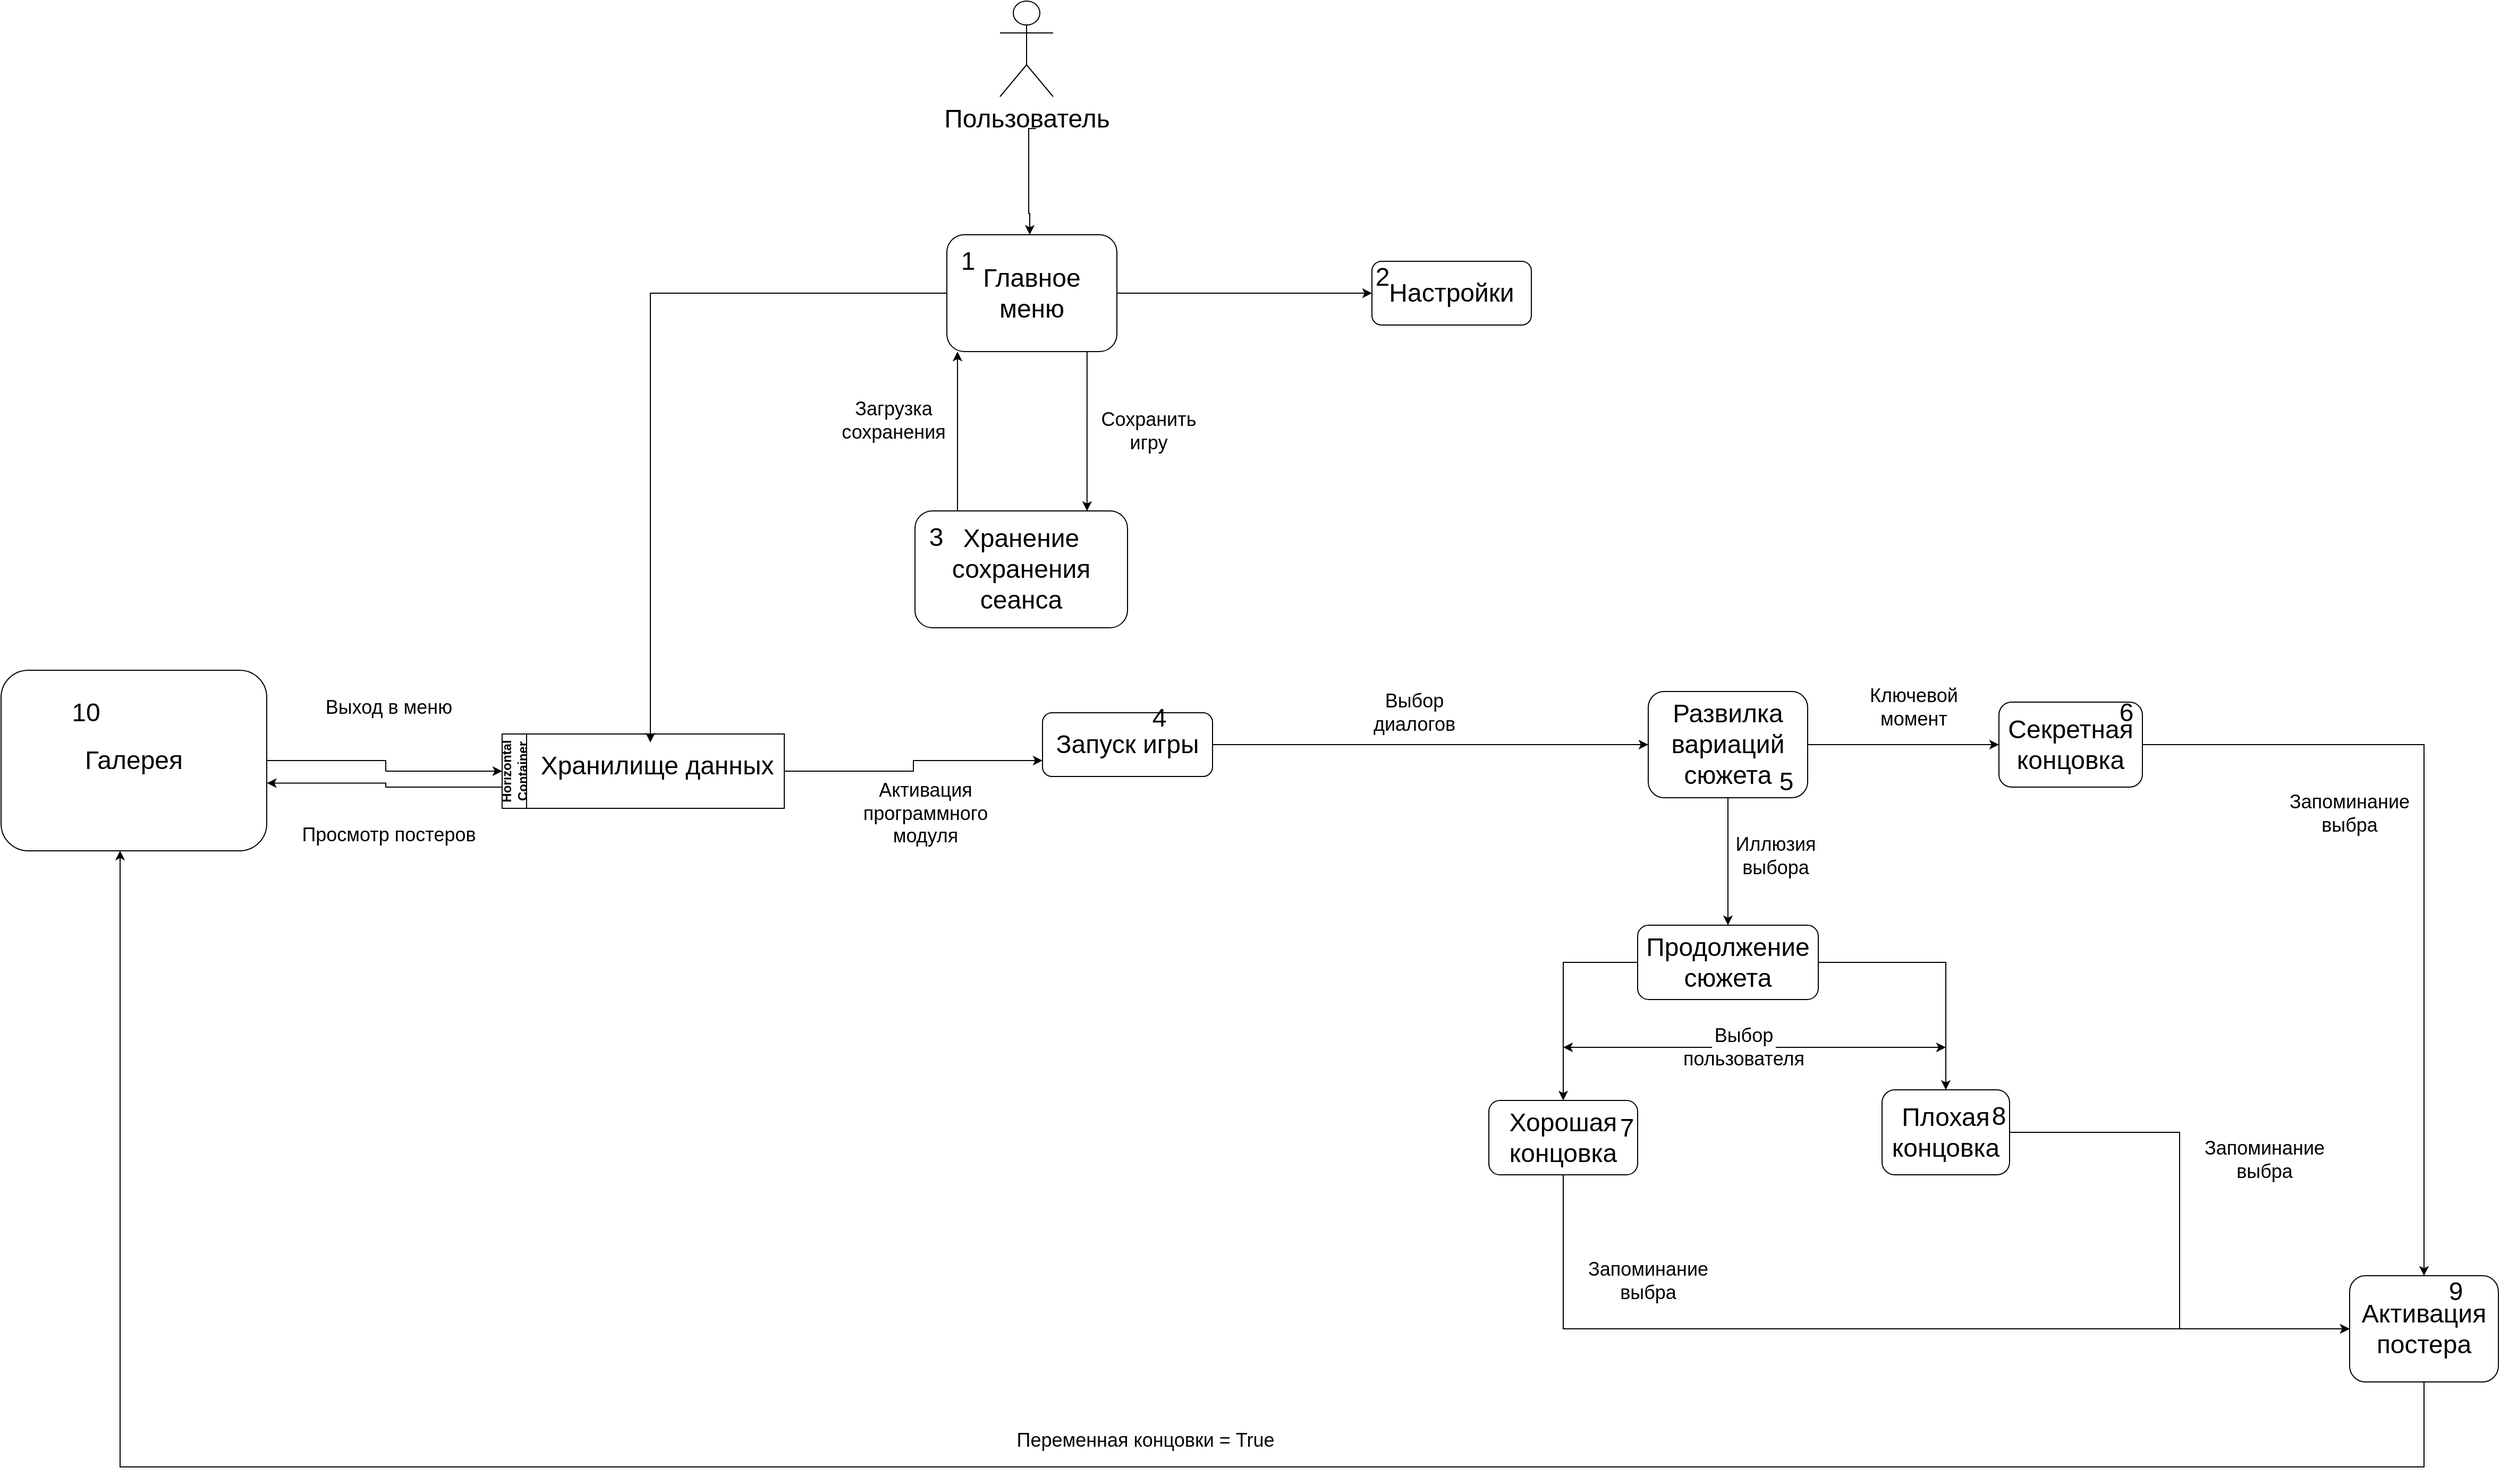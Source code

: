 <mxfile version="22.1.11" type="device">
  <diagram name="Page-1" id="a8nrDd8PklIeqIUp_8UD">
    <mxGraphModel dx="4454" dy="2824" grid="1" gridSize="10" guides="1" tooltips="1" connect="1" arrows="1" fold="1" page="1" pageScale="1" pageWidth="850" pageHeight="1100" math="0" shadow="0">
      <root>
        <mxCell id="0" />
        <mxCell id="1" parent="0" />
        <mxCell id="6vZie8pdOcaqFbSYm04I-3" style="edgeStyle=orthogonalEdgeStyle;rounded=0;orthogonalLoop=1;jettySize=auto;html=1;exitX=0.844;exitY=0.983;exitDx=0;exitDy=0;exitPerimeter=0;" parent="1" target="6vZie8pdOcaqFbSYm04I-2" edge="1">
          <mxGeometry relative="1" as="geometry">
            <mxPoint x="441.92" y="208.98" as="sourcePoint" />
            <Array as="points">
              <mxPoint x="442" y="290" />
              <mxPoint x="442" y="290" />
            </Array>
          </mxGeometry>
        </mxCell>
        <mxCell id="6vZie8pdOcaqFbSYm04I-6" style="edgeStyle=orthogonalEdgeStyle;rounded=0;orthogonalLoop=1;jettySize=auto;html=1;" parent="1" source="6vZie8pdOcaqFbSYm04I-2" edge="1">
          <mxGeometry relative="1" as="geometry">
            <mxPoint x="320" y="210" as="targetPoint" />
            <Array as="points">
              <mxPoint x="320" y="250" />
              <mxPoint x="320" y="250" />
            </Array>
          </mxGeometry>
        </mxCell>
        <mxCell id="6vZie8pdOcaqFbSYm04I-2" value="&lt;font style=&quot;font-size: 24px;&quot;&gt;Хранение сохранения сеанса&lt;br&gt;&lt;/font&gt;" style="rounded=1;whiteSpace=wrap;html=1;" parent="1" vertex="1">
          <mxGeometry x="280" y="360" width="200" height="110" as="geometry" />
        </mxCell>
        <mxCell id="6vZie8pdOcaqFbSYm04I-4" value="&lt;font style=&quot;font-size: 18px;&quot;&gt;Загрузка сохранения&lt;br&gt;&lt;/font&gt;" style="text;html=1;strokeColor=none;fillColor=none;align=center;verticalAlign=middle;whiteSpace=wrap;rounded=0;" parent="1" vertex="1">
          <mxGeometry x="230" y="260" width="60" height="30" as="geometry" />
        </mxCell>
        <mxCell id="6vZie8pdOcaqFbSYm04I-7" value="&lt;font style=&quot;font-size: 18px;&quot;&gt;Сохранить игру&lt;br&gt;&lt;/font&gt;" style="text;html=1;strokeColor=none;fillColor=none;align=center;verticalAlign=middle;whiteSpace=wrap;rounded=0;" parent="1" vertex="1">
          <mxGeometry x="470" y="270" width="60" height="30" as="geometry" />
        </mxCell>
        <mxCell id="6vZie8pdOcaqFbSYm04I-16" style="edgeStyle=orthogonalEdgeStyle;rounded=0;orthogonalLoop=1;jettySize=auto;html=1;" parent="1" source="6vZie8pdOcaqFbSYm04I-10" target="6vZie8pdOcaqFbSYm04I-14" edge="1">
          <mxGeometry relative="1" as="geometry" />
        </mxCell>
        <mxCell id="6vZie8pdOcaqFbSYm04I-10" value="&lt;font style=&quot;font-size: 24px;&quot;&gt;Запуск игры&lt;br&gt;&lt;/font&gt;" style="rounded=1;whiteSpace=wrap;html=1;" parent="1" vertex="1">
          <mxGeometry x="400" y="550" width="160" height="60" as="geometry" />
        </mxCell>
        <mxCell id="6vZie8pdOcaqFbSYm04I-12" value="&lt;font style=&quot;font-size: 18px;&quot;&gt;Активация программного модуля&lt;/font&gt;" style="text;html=1;strokeColor=none;fillColor=none;align=center;verticalAlign=middle;whiteSpace=wrap;rounded=0;" parent="1" vertex="1">
          <mxGeometry x="260" y="630" width="60" height="30" as="geometry" />
        </mxCell>
        <mxCell id="6vZie8pdOcaqFbSYm04I-20" style="edgeStyle=orthogonalEdgeStyle;rounded=0;orthogonalLoop=1;jettySize=auto;html=1;entryX=0;entryY=0.5;entryDx=0;entryDy=0;" parent="1" source="6vZie8pdOcaqFbSYm04I-14" target="6vZie8pdOcaqFbSYm04I-19" edge="1">
          <mxGeometry relative="1" as="geometry" />
        </mxCell>
        <mxCell id="6vZie8pdOcaqFbSYm04I-22" style="edgeStyle=orthogonalEdgeStyle;rounded=0;orthogonalLoop=1;jettySize=auto;html=1;" parent="1" source="6vZie8pdOcaqFbSYm04I-14" target="6vZie8pdOcaqFbSYm04I-18" edge="1">
          <mxGeometry relative="1" as="geometry" />
        </mxCell>
        <mxCell id="6vZie8pdOcaqFbSYm04I-14" value="&lt;font style=&quot;font-size: 24px;&quot;&gt;Развилка вариаций сюжета&lt;font&gt;&lt;br&gt;&lt;/font&gt;&lt;/font&gt;" style="rounded=1;whiteSpace=wrap;html=1;" parent="1" vertex="1">
          <mxGeometry x="970" y="530" width="150" height="100" as="geometry" />
        </mxCell>
        <mxCell id="6vZie8pdOcaqFbSYm04I-17" value="&lt;font style=&quot;font-size: 18px;&quot;&gt;Выбор диалогов&lt;br&gt;&lt;/font&gt;" style="text;html=1;strokeColor=none;fillColor=none;align=center;verticalAlign=middle;whiteSpace=wrap;rounded=0;" parent="1" vertex="1">
          <mxGeometry x="720" y="535" width="60" height="30" as="geometry" />
        </mxCell>
        <mxCell id="6vZie8pdOcaqFbSYm04I-29" style="edgeStyle=orthogonalEdgeStyle;rounded=0;orthogonalLoop=1;jettySize=auto;html=1;entryX=0.5;entryY=0;entryDx=0;entryDy=0;" parent="1" source="6vZie8pdOcaqFbSYm04I-18" target="6vZie8pdOcaqFbSYm04I-26" edge="1">
          <mxGeometry relative="1" as="geometry" />
        </mxCell>
        <mxCell id="6vZie8pdOcaqFbSYm04I-33" style="edgeStyle=orthogonalEdgeStyle;rounded=0;orthogonalLoop=1;jettySize=auto;html=1;" parent="1" source="6vZie8pdOcaqFbSYm04I-18" target="6vZie8pdOcaqFbSYm04I-25" edge="1">
          <mxGeometry relative="1" as="geometry">
            <Array as="points">
              <mxPoint x="890" y="785" />
            </Array>
          </mxGeometry>
        </mxCell>
        <mxCell id="6vZie8pdOcaqFbSYm04I-18" value="&lt;font style=&quot;font-size: 24px;&quot;&gt;Продолжение сюжета&lt;br&gt;&lt;/font&gt;" style="rounded=1;whiteSpace=wrap;html=1;" parent="1" vertex="1">
          <mxGeometry x="960" y="750" width="170" height="70" as="geometry" />
        </mxCell>
        <mxCell id="6vZie8pdOcaqFbSYm04I-44" style="edgeStyle=orthogonalEdgeStyle;rounded=0;orthogonalLoop=1;jettySize=auto;html=1;entryX=0.5;entryY=0;entryDx=0;entryDy=0;" parent="1" source="6vZie8pdOcaqFbSYm04I-19" target="6vZie8pdOcaqFbSYm04I-43" edge="1">
          <mxGeometry relative="1" as="geometry" />
        </mxCell>
        <mxCell id="6vZie8pdOcaqFbSYm04I-19" value="&lt;font style=&quot;font-size: 24px;&quot;&gt;Секретная концовка&lt;/font&gt;" style="rounded=1;whiteSpace=wrap;html=1;" parent="1" vertex="1">
          <mxGeometry x="1300" y="540" width="135" height="80" as="geometry" />
        </mxCell>
        <mxCell id="6vZie8pdOcaqFbSYm04I-21" value="&lt;font style=&quot;font-size: 18px;&quot;&gt;Ключевой момент&lt;br&gt;&lt;/font&gt;" style="text;html=1;strokeColor=none;fillColor=none;align=center;verticalAlign=middle;whiteSpace=wrap;rounded=0;" parent="1" vertex="1">
          <mxGeometry x="1190" y="530" width="60" height="30" as="geometry" />
        </mxCell>
        <mxCell id="6vZie8pdOcaqFbSYm04I-23" value="&lt;font style=&quot;font-size: 18px;&quot;&gt;Иллюзия выбора&lt;br&gt;&lt;/font&gt;" style="text;html=1;strokeColor=none;fillColor=none;align=center;verticalAlign=middle;whiteSpace=wrap;rounded=0;" parent="1" vertex="1">
          <mxGeometry x="1060" y="670" width="60" height="30" as="geometry" />
        </mxCell>
        <mxCell id="6vZie8pdOcaqFbSYm04I-48" style="edgeStyle=orthogonalEdgeStyle;rounded=0;orthogonalLoop=1;jettySize=auto;html=1;entryX=0;entryY=0.5;entryDx=0;entryDy=0;" parent="1" source="6vZie8pdOcaqFbSYm04I-25" target="6vZie8pdOcaqFbSYm04I-43" edge="1">
          <mxGeometry relative="1" as="geometry">
            <Array as="points">
              <mxPoint x="890" y="1130" />
            </Array>
          </mxGeometry>
        </mxCell>
        <mxCell id="6vZie8pdOcaqFbSYm04I-25" value="&lt;font style=&quot;font-size: 24px;&quot;&gt;Хорошая концовка&lt;br&gt;&lt;/font&gt;" style="rounded=1;whiteSpace=wrap;html=1;" parent="1" vertex="1">
          <mxGeometry x="820" y="915" width="140" height="70" as="geometry" />
        </mxCell>
        <mxCell id="6vZie8pdOcaqFbSYm04I-45" style="edgeStyle=orthogonalEdgeStyle;rounded=0;orthogonalLoop=1;jettySize=auto;html=1;entryX=0;entryY=0.5;entryDx=0;entryDy=0;" parent="1" source="6vZie8pdOcaqFbSYm04I-26" target="6vZie8pdOcaqFbSYm04I-43" edge="1">
          <mxGeometry relative="1" as="geometry" />
        </mxCell>
        <mxCell id="6vZie8pdOcaqFbSYm04I-26" value="&lt;font style=&quot;font-size: 24px;&quot;&gt;Плохая концовка&lt;br&gt;&lt;/font&gt;" style="rounded=1;whiteSpace=wrap;html=1;" parent="1" vertex="1">
          <mxGeometry x="1190" y="905" width="120" height="80" as="geometry" />
        </mxCell>
        <mxCell id="6vZie8pdOcaqFbSYm04I-31" style="edgeStyle=orthogonalEdgeStyle;rounded=0;orthogonalLoop=1;jettySize=auto;html=1;" parent="1" source="6vZie8pdOcaqFbSYm04I-30" edge="1">
          <mxGeometry relative="1" as="geometry">
            <mxPoint x="1250" y="865" as="targetPoint" />
          </mxGeometry>
        </mxCell>
        <mxCell id="6vZie8pdOcaqFbSYm04I-32" style="edgeStyle=orthogonalEdgeStyle;rounded=0;orthogonalLoop=1;jettySize=auto;html=1;" parent="1" source="6vZie8pdOcaqFbSYm04I-30" edge="1">
          <mxGeometry relative="1" as="geometry">
            <mxPoint x="890" y="865" as="targetPoint" />
          </mxGeometry>
        </mxCell>
        <mxCell id="6vZie8pdOcaqFbSYm04I-30" value="&lt;font style=&quot;font-size: 18px;&quot;&gt;Выбор пользователя&lt;br&gt;&lt;/font&gt;" style="text;html=1;strokeColor=none;fillColor=none;align=center;verticalAlign=middle;whiteSpace=wrap;rounded=0;" parent="1" vertex="1">
          <mxGeometry x="1030" y="850" width="60" height="30" as="geometry" />
        </mxCell>
        <mxCell id="6vZie8pdOcaqFbSYm04I-69" style="edgeStyle=orthogonalEdgeStyle;rounded=0;orthogonalLoop=1;jettySize=auto;html=1;entryX=0;entryY=0.5;entryDx=0;entryDy=0;" parent="1" source="6vZie8pdOcaqFbSYm04I-36" target="6vZie8pdOcaqFbSYm04I-67" edge="1">
          <mxGeometry relative="1" as="geometry" />
        </mxCell>
        <mxCell id="6vZie8pdOcaqFbSYm04I-36" value="&lt;font style=&quot;font-size: 24px;&quot;&gt;Главное меню&lt;/font&gt;" style="rounded=1;whiteSpace=wrap;html=1;" parent="1" vertex="1">
          <mxGeometry x="310" y="100" width="160" height="110" as="geometry" />
        </mxCell>
        <mxCell id="6vZie8pdOcaqFbSYm04I-43" value="&lt;font style=&quot;font-size: 24px;&quot;&gt;Активация постера&lt;/font&gt;" style="rounded=1;whiteSpace=wrap;html=1;" parent="1" vertex="1">
          <mxGeometry x="1630" y="1080" width="140" height="100" as="geometry" />
        </mxCell>
        <mxCell id="6vZie8pdOcaqFbSYm04I-49" value="&lt;font style=&quot;font-size: 18px;&quot;&gt;Запоминание выбра&lt;br&gt;&lt;/font&gt;" style="text;html=1;strokeColor=none;fillColor=none;align=center;verticalAlign=middle;whiteSpace=wrap;rounded=0;" parent="1" vertex="1">
          <mxGeometry x="1600" y="630" width="60" height="30" as="geometry" />
        </mxCell>
        <mxCell id="6vZie8pdOcaqFbSYm04I-51" value="&lt;font style=&quot;font-size: 18px;&quot;&gt;Запоминание выбра&lt;br&gt;&lt;/font&gt;" style="text;html=1;strokeColor=none;fillColor=none;align=center;verticalAlign=middle;whiteSpace=wrap;rounded=0;" parent="1" vertex="1">
          <mxGeometry x="940" y="1070" width="60" height="30" as="geometry" />
        </mxCell>
        <mxCell id="6vZie8pdOcaqFbSYm04I-52" value="&lt;font style=&quot;font-size: 18px;&quot;&gt;Запоминание выбра&lt;br&gt;&lt;/font&gt;" style="text;html=1;strokeColor=none;fillColor=none;align=center;verticalAlign=middle;whiteSpace=wrap;rounded=0;" parent="1" vertex="1">
          <mxGeometry x="1520" y="956" width="60" height="30" as="geometry" />
        </mxCell>
        <mxCell id="6vZie8pdOcaqFbSYm04I-91" style="edgeStyle=orthogonalEdgeStyle;rounded=0;orthogonalLoop=1;jettySize=auto;html=1;entryX=0;entryY=0.5;entryDx=0;entryDy=0;" parent="1" source="6vZie8pdOcaqFbSYm04I-53" target="6vZie8pdOcaqFbSYm04I-83" edge="1">
          <mxGeometry relative="1" as="geometry">
            <Array as="points">
              <mxPoint x="-218" y="595" />
              <mxPoint x="-218" y="605" />
            </Array>
          </mxGeometry>
        </mxCell>
        <mxCell id="6vZie8pdOcaqFbSYm04I-53" value="&lt;font style=&quot;font-size: 24px;&quot;&gt;Галерея&lt;/font&gt;" style="rounded=1;whiteSpace=wrap;html=1;" parent="1" vertex="1">
          <mxGeometry x="-580" y="510" width="250" height="170" as="geometry" />
        </mxCell>
        <mxCell id="6vZie8pdOcaqFbSYm04I-56" value="&lt;font style=&quot;font-size: 18px;&quot;&gt;Переменная концовки = True &lt;br&gt;&lt;/font&gt;" style="text;html=1;strokeColor=none;fillColor=none;align=center;verticalAlign=middle;whiteSpace=wrap;rounded=0;" parent="1" vertex="1">
          <mxGeometry x="340" y="1220" width="314" height="30" as="geometry" />
        </mxCell>
        <mxCell id="6vZie8pdOcaqFbSYm04I-67" value="&lt;font style=&quot;font-size: 24px;&quot;&gt;Настройки&lt;/font&gt;" style="rounded=1;whiteSpace=wrap;html=1;" parent="1" vertex="1">
          <mxGeometry x="710" y="125" width="150" height="60" as="geometry" />
        </mxCell>
        <mxCell id="6vZie8pdOcaqFbSYm04I-71" value="&lt;font style=&quot;font-size: 18px;&quot;&gt;Просмотр постеров&lt;br&gt;&lt;/font&gt;" style="text;html=1;strokeColor=none;fillColor=none;align=center;verticalAlign=middle;whiteSpace=wrap;rounded=0;" parent="1" vertex="1">
          <mxGeometry x="-307" y="650" width="184" height="30" as="geometry" />
        </mxCell>
        <mxCell id="6vZie8pdOcaqFbSYm04I-72" value="&lt;font style=&quot;font-size: 18px;&quot;&gt;Выход в меню&lt;br&gt;&lt;/font&gt;" style="text;html=1;strokeColor=none;fillColor=none;align=center;verticalAlign=middle;whiteSpace=wrap;rounded=0;" parent="1" vertex="1">
          <mxGeometry x="-280" y="530" width="130" height="30" as="geometry" />
        </mxCell>
        <mxCell id="6vZie8pdOcaqFbSYm04I-82" style="edgeStyle=orthogonalEdgeStyle;rounded=0;orthogonalLoop=1;jettySize=auto;html=1;" parent="1" edge="1">
          <mxGeometry relative="1" as="geometry">
            <mxPoint x="394" as="sourcePoint" />
            <mxPoint x="388" y="100" as="targetPoint" />
            <Array as="points">
              <mxPoint x="387" />
              <mxPoint x="387" y="80" />
            </Array>
          </mxGeometry>
        </mxCell>
        <mxCell id="6vZie8pdOcaqFbSYm04I-73" value="&lt;font style=&quot;font-size: 24px;&quot;&gt;Пользователь&lt;/font&gt;" style="shape=umlActor;verticalLabelPosition=bottom;verticalAlign=top;html=1;outlineConnect=0;" parent="1" vertex="1">
          <mxGeometry x="360" y="-120" width="50" height="90" as="geometry" />
        </mxCell>
        <mxCell id="6vZie8pdOcaqFbSYm04I-98" style="edgeStyle=orthogonalEdgeStyle;rounded=0;orthogonalLoop=1;jettySize=auto;html=1;entryX=0;entryY=0.75;entryDx=0;entryDy=0;" parent="1" source="6vZie8pdOcaqFbSYm04I-83" target="6vZie8pdOcaqFbSYm04I-10" edge="1">
          <mxGeometry relative="1" as="geometry" />
        </mxCell>
        <mxCell id="6vZie8pdOcaqFbSYm04I-83" value="Horizontal Container" style="swimlane;horizontal=0;whiteSpace=wrap;html=1;startSize=23;" parent="1" vertex="1">
          <mxGeometry x="-108.5" y="570" width="265.5" height="70" as="geometry" />
        </mxCell>
        <mxCell id="6vZie8pdOcaqFbSYm04I-86" value="&lt;div&gt;&lt;font style=&quot;font-size: 24px;&quot;&gt;Хранилище данных&lt;/font&gt;&lt;/div&gt;" style="text;html=1;align=center;verticalAlign=middle;resizable=0;points=[];autosize=1;strokeColor=none;fillColor=none;" parent="6vZie8pdOcaqFbSYm04I-83" vertex="1">
          <mxGeometry x="25.5" y="10" width="240" height="40" as="geometry" />
        </mxCell>
        <mxCell id="6vZie8pdOcaqFbSYm04I-93" style="edgeStyle=orthogonalEdgeStyle;rounded=0;orthogonalLoop=1;jettySize=auto;html=1;entryX=1.001;entryY=0.625;entryDx=0;entryDy=0;entryPerimeter=0;" parent="1" source="6vZie8pdOcaqFbSYm04I-83" target="6vZie8pdOcaqFbSYm04I-53" edge="1">
          <mxGeometry relative="1" as="geometry">
            <Array as="points">
              <mxPoint x="-218" y="620" />
              <mxPoint x="-218" y="616" />
            </Array>
          </mxGeometry>
        </mxCell>
        <mxCell id="6vZie8pdOcaqFbSYm04I-95" style="edgeStyle=orthogonalEdgeStyle;rounded=0;orthogonalLoop=1;jettySize=auto;html=1;entryX=0.475;entryY=-0.05;entryDx=0;entryDy=0;entryPerimeter=0;" parent="1" source="6vZie8pdOcaqFbSYm04I-36" target="6vZie8pdOcaqFbSYm04I-86" edge="1">
          <mxGeometry relative="1" as="geometry" />
        </mxCell>
        <mxCell id="6vZie8pdOcaqFbSYm04I-97" style="edgeStyle=orthogonalEdgeStyle;rounded=0;orthogonalLoop=1;jettySize=auto;html=1;entryX=0.448;entryY=0.999;entryDx=0;entryDy=0;entryPerimeter=0;" parent="1" source="6vZie8pdOcaqFbSYm04I-43" target="6vZie8pdOcaqFbSYm04I-53" edge="1">
          <mxGeometry relative="1" as="geometry">
            <Array as="points">
              <mxPoint x="1700" y="1260" />
              <mxPoint x="-468" y="1260" />
            </Array>
          </mxGeometry>
        </mxCell>
        <mxCell id="6vZie8pdOcaqFbSYm04I-100" value="&lt;font style=&quot;font-size: 24px;&quot;&gt;1&lt;/font&gt;" style="text;html=1;strokeColor=none;fillColor=none;align=center;verticalAlign=middle;whiteSpace=wrap;rounded=0;" parent="1" vertex="1">
          <mxGeometry x="300" y="110" width="60" height="30" as="geometry" />
        </mxCell>
        <mxCell id="6vZie8pdOcaqFbSYm04I-101" value="&lt;font style=&quot;font-size: 24px;&quot;&gt;2&lt;/font&gt;" style="text;html=1;strokeColor=none;fillColor=none;align=center;verticalAlign=middle;whiteSpace=wrap;rounded=0;" parent="1" vertex="1">
          <mxGeometry x="690" y="120" width="60" height="40" as="geometry" />
        </mxCell>
        <mxCell id="6vZie8pdOcaqFbSYm04I-102" value="&lt;font style=&quot;font-size: 24px;&quot;&gt;3&lt;/font&gt;" style="text;html=1;strokeColor=none;fillColor=none;align=center;verticalAlign=middle;whiteSpace=wrap;rounded=0;" parent="1" vertex="1">
          <mxGeometry x="270" y="370" width="60" height="30" as="geometry" />
        </mxCell>
        <mxCell id="6vZie8pdOcaqFbSYm04I-105" value="&lt;font style=&quot;font-size: 24px;&quot;&gt;4&lt;/font&gt;" style="text;html=1;strokeColor=none;fillColor=none;align=center;verticalAlign=middle;whiteSpace=wrap;rounded=0;" parent="1" vertex="1">
          <mxGeometry x="480" y="540" width="60" height="30" as="geometry" />
        </mxCell>
        <mxCell id="6vZie8pdOcaqFbSYm04I-107" value="&lt;font style=&quot;font-size: 24px;&quot;&gt;10&lt;/font&gt;" style="text;html=1;strokeColor=none;fillColor=none;align=center;verticalAlign=middle;whiteSpace=wrap;rounded=0;" parent="1" vertex="1">
          <mxGeometry x="-530" y="535" width="60" height="30" as="geometry" />
        </mxCell>
        <mxCell id="6vZie8pdOcaqFbSYm04I-108" value="&lt;font style=&quot;font-size: 24px;&quot;&gt;5&lt;/font&gt;" style="text;html=1;strokeColor=none;fillColor=none;align=center;verticalAlign=middle;whiteSpace=wrap;rounded=0;" parent="1" vertex="1">
          <mxGeometry x="1070" y="590" width="60" height="50" as="geometry" />
        </mxCell>
        <mxCell id="6vZie8pdOcaqFbSYm04I-109" value="&lt;font style=&quot;font-size: 24px;&quot;&gt;6&lt;/font&gt;" style="text;html=1;strokeColor=none;fillColor=none;align=center;verticalAlign=middle;whiteSpace=wrap;rounded=0;" parent="1" vertex="1">
          <mxGeometry x="1390" y="535" width="60" height="30" as="geometry" />
        </mxCell>
        <mxCell id="6vZie8pdOcaqFbSYm04I-110" value="&lt;font style=&quot;font-size: 24px;&quot;&gt;7&lt;/font&gt;" style="text;html=1;strokeColor=none;fillColor=none;align=center;verticalAlign=middle;whiteSpace=wrap;rounded=0;" parent="1" vertex="1">
          <mxGeometry x="920" y="926" width="60" height="30" as="geometry" />
        </mxCell>
        <mxCell id="6vZie8pdOcaqFbSYm04I-111" value="&lt;font style=&quot;font-size: 24px;&quot;&gt;8&lt;/font&gt;" style="text;html=1;strokeColor=none;fillColor=none;align=center;verticalAlign=middle;whiteSpace=wrap;rounded=0;" parent="1" vertex="1">
          <mxGeometry x="1270" y="915" width="60" height="30" as="geometry" />
        </mxCell>
        <mxCell id="6vZie8pdOcaqFbSYm04I-112" value="&lt;font style=&quot;font-size: 24px;&quot;&gt;9&lt;/font&gt;" style="text;html=1;strokeColor=none;fillColor=none;align=center;verticalAlign=middle;whiteSpace=wrap;rounded=0;" parent="1" vertex="1">
          <mxGeometry x="1700" y="1080" width="60" height="30" as="geometry" />
        </mxCell>
      </root>
    </mxGraphModel>
  </diagram>
</mxfile>
